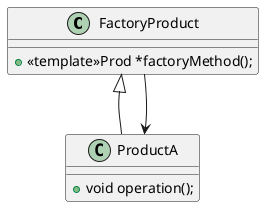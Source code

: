 @startuml
  Class FactoryProduct{
    +<<template>>Prod *factoryMethod();
  }

  Class ProductA{
    +void operation();
  }


  FactoryProduct <|-- ProductA
  FactoryProduct --> ProductA 



@enduml

